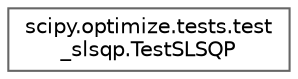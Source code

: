 digraph "Graphical Class Hierarchy"
{
 // LATEX_PDF_SIZE
  bgcolor="transparent";
  edge [fontname=Helvetica,fontsize=10,labelfontname=Helvetica,labelfontsize=10];
  node [fontname=Helvetica,fontsize=10,shape=box,height=0.2,width=0.4];
  rankdir="LR";
  Node0 [id="Node000000",label="scipy.optimize.tests.test\l_slsqp.TestSLSQP",height=0.2,width=0.4,color="grey40", fillcolor="white", style="filled",URL="$dd/d69/classscipy_1_1optimize_1_1tests_1_1test__slsqp_1_1TestSLSQP.html",tooltip=" "];
}
